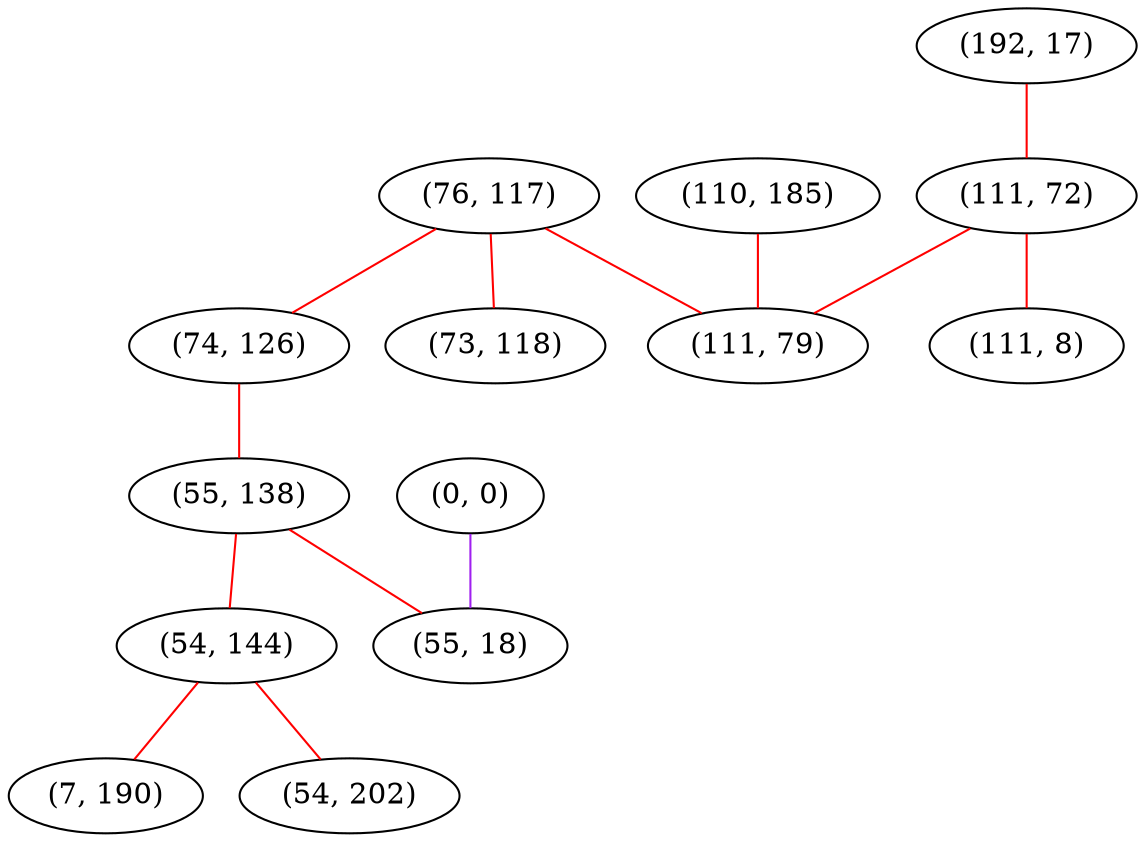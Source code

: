 graph "" {
"(76, 117)";
"(74, 126)";
"(55, 138)";
"(110, 185)";
"(73, 118)";
"(54, 144)";
"(192, 17)";
"(7, 190)";
"(0, 0)";
"(111, 72)";
"(111, 8)";
"(54, 202)";
"(111, 79)";
"(55, 18)";
"(76, 117)" -- "(74, 126)"  [color=red, key=0, weight=1];
"(76, 117)" -- "(73, 118)"  [color=red, key=0, weight=1];
"(76, 117)" -- "(111, 79)"  [color=red, key=0, weight=1];
"(74, 126)" -- "(55, 138)"  [color=red, key=0, weight=1];
"(55, 138)" -- "(54, 144)"  [color=red, key=0, weight=1];
"(55, 138)" -- "(55, 18)"  [color=red, key=0, weight=1];
"(110, 185)" -- "(111, 79)"  [color=red, key=0, weight=1];
"(54, 144)" -- "(7, 190)"  [color=red, key=0, weight=1];
"(54, 144)" -- "(54, 202)"  [color=red, key=0, weight=1];
"(192, 17)" -- "(111, 72)"  [color=red, key=0, weight=1];
"(0, 0)" -- "(55, 18)"  [color=purple, key=0, weight=4];
"(111, 72)" -- "(111, 8)"  [color=red, key=0, weight=1];
"(111, 72)" -- "(111, 79)"  [color=red, key=0, weight=1];
}
